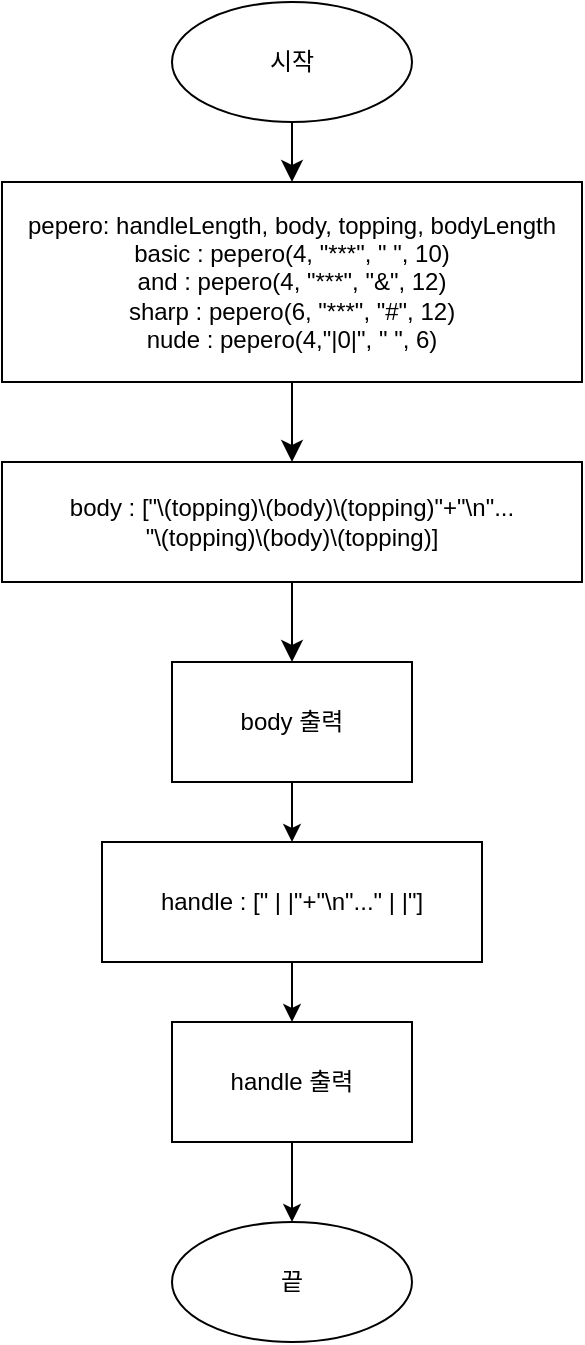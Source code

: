<mxfile version="23.1.5" type="device">
  <diagram id="C5RBs43oDa-KdzZeNtuy" name="Page-1">
    <mxGraphModel dx="970" dy="785" grid="1" gridSize="10" guides="1" tooltips="1" connect="1" arrows="1" fold="1" page="1" pageScale="1" pageWidth="827" pageHeight="1169" math="0" shadow="0">
      <root>
        <mxCell id="WIyWlLk6GJQsqaUBKTNV-0" />
        <mxCell id="WIyWlLk6GJQsqaUBKTNV-1" parent="WIyWlLk6GJQsqaUBKTNV-0" />
        <mxCell id="HIMhA0tgtet6dwSYEsAD-2" value="" style="edgeStyle=none;curved=1;rounded=0;orthogonalLoop=1;jettySize=auto;html=1;fontSize=12;startSize=8;endSize=8;" parent="WIyWlLk6GJQsqaUBKTNV-1" source="HIMhA0tgtet6dwSYEsAD-0" target="HIMhA0tgtet6dwSYEsAD-1" edge="1">
          <mxGeometry relative="1" as="geometry" />
        </mxCell>
        <mxCell id="HIMhA0tgtet6dwSYEsAD-0" value="시작" style="ellipse;whiteSpace=wrap;html=1;" parent="WIyWlLk6GJQsqaUBKTNV-1" vertex="1">
          <mxGeometry x="160" y="190" width="120" height="60" as="geometry" />
        </mxCell>
        <mxCell id="HIMhA0tgtet6dwSYEsAD-6" value="" style="edgeStyle=none;curved=1;rounded=0;orthogonalLoop=1;jettySize=auto;html=1;fontSize=12;startSize=8;endSize=8;" parent="WIyWlLk6GJQsqaUBKTNV-1" source="HIMhA0tgtet6dwSYEsAD-1" target="HIMhA0tgtet6dwSYEsAD-5" edge="1">
          <mxGeometry relative="1" as="geometry" />
        </mxCell>
        <mxCell id="HIMhA0tgtet6dwSYEsAD-1" value="pepero: handleLength, body, topping, bodyLength&lt;br&gt;basic : pepero(4, &quot;***&quot;, &quot; &quot;, 10)&lt;br&gt;and : pepero(4, &quot;***&quot;, &quot;&amp;amp;&quot;, 12)&lt;br&gt;sharp : pepero(6, &quot;***&quot;, &quot;#&quot;, 12)&lt;br&gt;nude : pepero(4,&quot;|0|&quot;, &quot; &quot;, 6)" style="whiteSpace=wrap;html=1;" parent="WIyWlLk6GJQsqaUBKTNV-1" vertex="1">
          <mxGeometry x="75" y="280" width="290" height="100" as="geometry" />
        </mxCell>
        <mxCell id="HIMhA0tgtet6dwSYEsAD-3" style="edgeStyle=none;curved=1;rounded=0;orthogonalLoop=1;jettySize=auto;html=1;exitX=0.5;exitY=1;exitDx=0;exitDy=0;fontSize=12;startSize=8;endSize=8;" parent="WIyWlLk6GJQsqaUBKTNV-1" source="HIMhA0tgtet6dwSYEsAD-1" target="HIMhA0tgtet6dwSYEsAD-1" edge="1">
          <mxGeometry relative="1" as="geometry" />
        </mxCell>
        <mxCell id="HIMhA0tgtet6dwSYEsAD-8" value="" style="edgeStyle=none;curved=1;rounded=0;orthogonalLoop=1;jettySize=auto;html=1;fontSize=12;startSize=8;endSize=8;" parent="WIyWlLk6GJQsqaUBKTNV-1" source="HIMhA0tgtet6dwSYEsAD-5" edge="1">
          <mxGeometry relative="1" as="geometry">
            <mxPoint x="220" y="520" as="targetPoint" />
          </mxGeometry>
        </mxCell>
        <mxCell id="HIMhA0tgtet6dwSYEsAD-5" value="body : [&quot;\(topping)\(body)\(topping)&quot;+&quot;\n&quot;...&lt;br&gt;&quot;\(topping)\(body)\(topping)]" style="whiteSpace=wrap;html=1;" parent="WIyWlLk6GJQsqaUBKTNV-1" vertex="1">
          <mxGeometry x="75" y="420" width="290" height="60" as="geometry" />
        </mxCell>
        <mxCell id="HIMhA0tgtet6dwSYEsAD-20" value="끝" style="ellipse;whiteSpace=wrap;html=1;" parent="WIyWlLk6GJQsqaUBKTNV-1" vertex="1">
          <mxGeometry x="160" y="800" width="120" height="60" as="geometry" />
        </mxCell>
        <mxCell id="GfTvTyCUURleT22OOAv0-3" value="" style="edgeStyle=orthogonalEdgeStyle;rounded=0;orthogonalLoop=1;jettySize=auto;html=1;" edge="1" parent="WIyWlLk6GJQsqaUBKTNV-1" source="GfTvTyCUURleT22OOAv0-0" target="GfTvTyCUURleT22OOAv0-2">
          <mxGeometry relative="1" as="geometry" />
        </mxCell>
        <mxCell id="GfTvTyCUURleT22OOAv0-0" value="body 출력" style="rounded=0;whiteSpace=wrap;html=1;" vertex="1" parent="WIyWlLk6GJQsqaUBKTNV-1">
          <mxGeometry x="160" y="520" width="120" height="60" as="geometry" />
        </mxCell>
        <mxCell id="GfTvTyCUURleT22OOAv0-5" value="" style="edgeStyle=orthogonalEdgeStyle;rounded=0;orthogonalLoop=1;jettySize=auto;html=1;" edge="1" parent="WIyWlLk6GJQsqaUBKTNV-1" source="GfTvTyCUURleT22OOAv0-2" target="GfTvTyCUURleT22OOAv0-4">
          <mxGeometry relative="1" as="geometry" />
        </mxCell>
        <mxCell id="GfTvTyCUURleT22OOAv0-2" value="handle : [&quot; | |&quot;+&quot;\n&quot;...&quot; | |&quot;]" style="whiteSpace=wrap;html=1;rounded=0;" vertex="1" parent="WIyWlLk6GJQsqaUBKTNV-1">
          <mxGeometry x="125" y="610" width="190" height="60" as="geometry" />
        </mxCell>
        <mxCell id="GfTvTyCUURleT22OOAv0-6" value="" style="edgeStyle=orthogonalEdgeStyle;rounded=0;orthogonalLoop=1;jettySize=auto;html=1;" edge="1" parent="WIyWlLk6GJQsqaUBKTNV-1" source="GfTvTyCUURleT22OOAv0-4" target="HIMhA0tgtet6dwSYEsAD-20">
          <mxGeometry relative="1" as="geometry" />
        </mxCell>
        <mxCell id="GfTvTyCUURleT22OOAv0-4" value="handle 출력" style="whiteSpace=wrap;html=1;rounded=0;" vertex="1" parent="WIyWlLk6GJQsqaUBKTNV-1">
          <mxGeometry x="160" y="700" width="120" height="60" as="geometry" />
        </mxCell>
      </root>
    </mxGraphModel>
  </diagram>
</mxfile>
